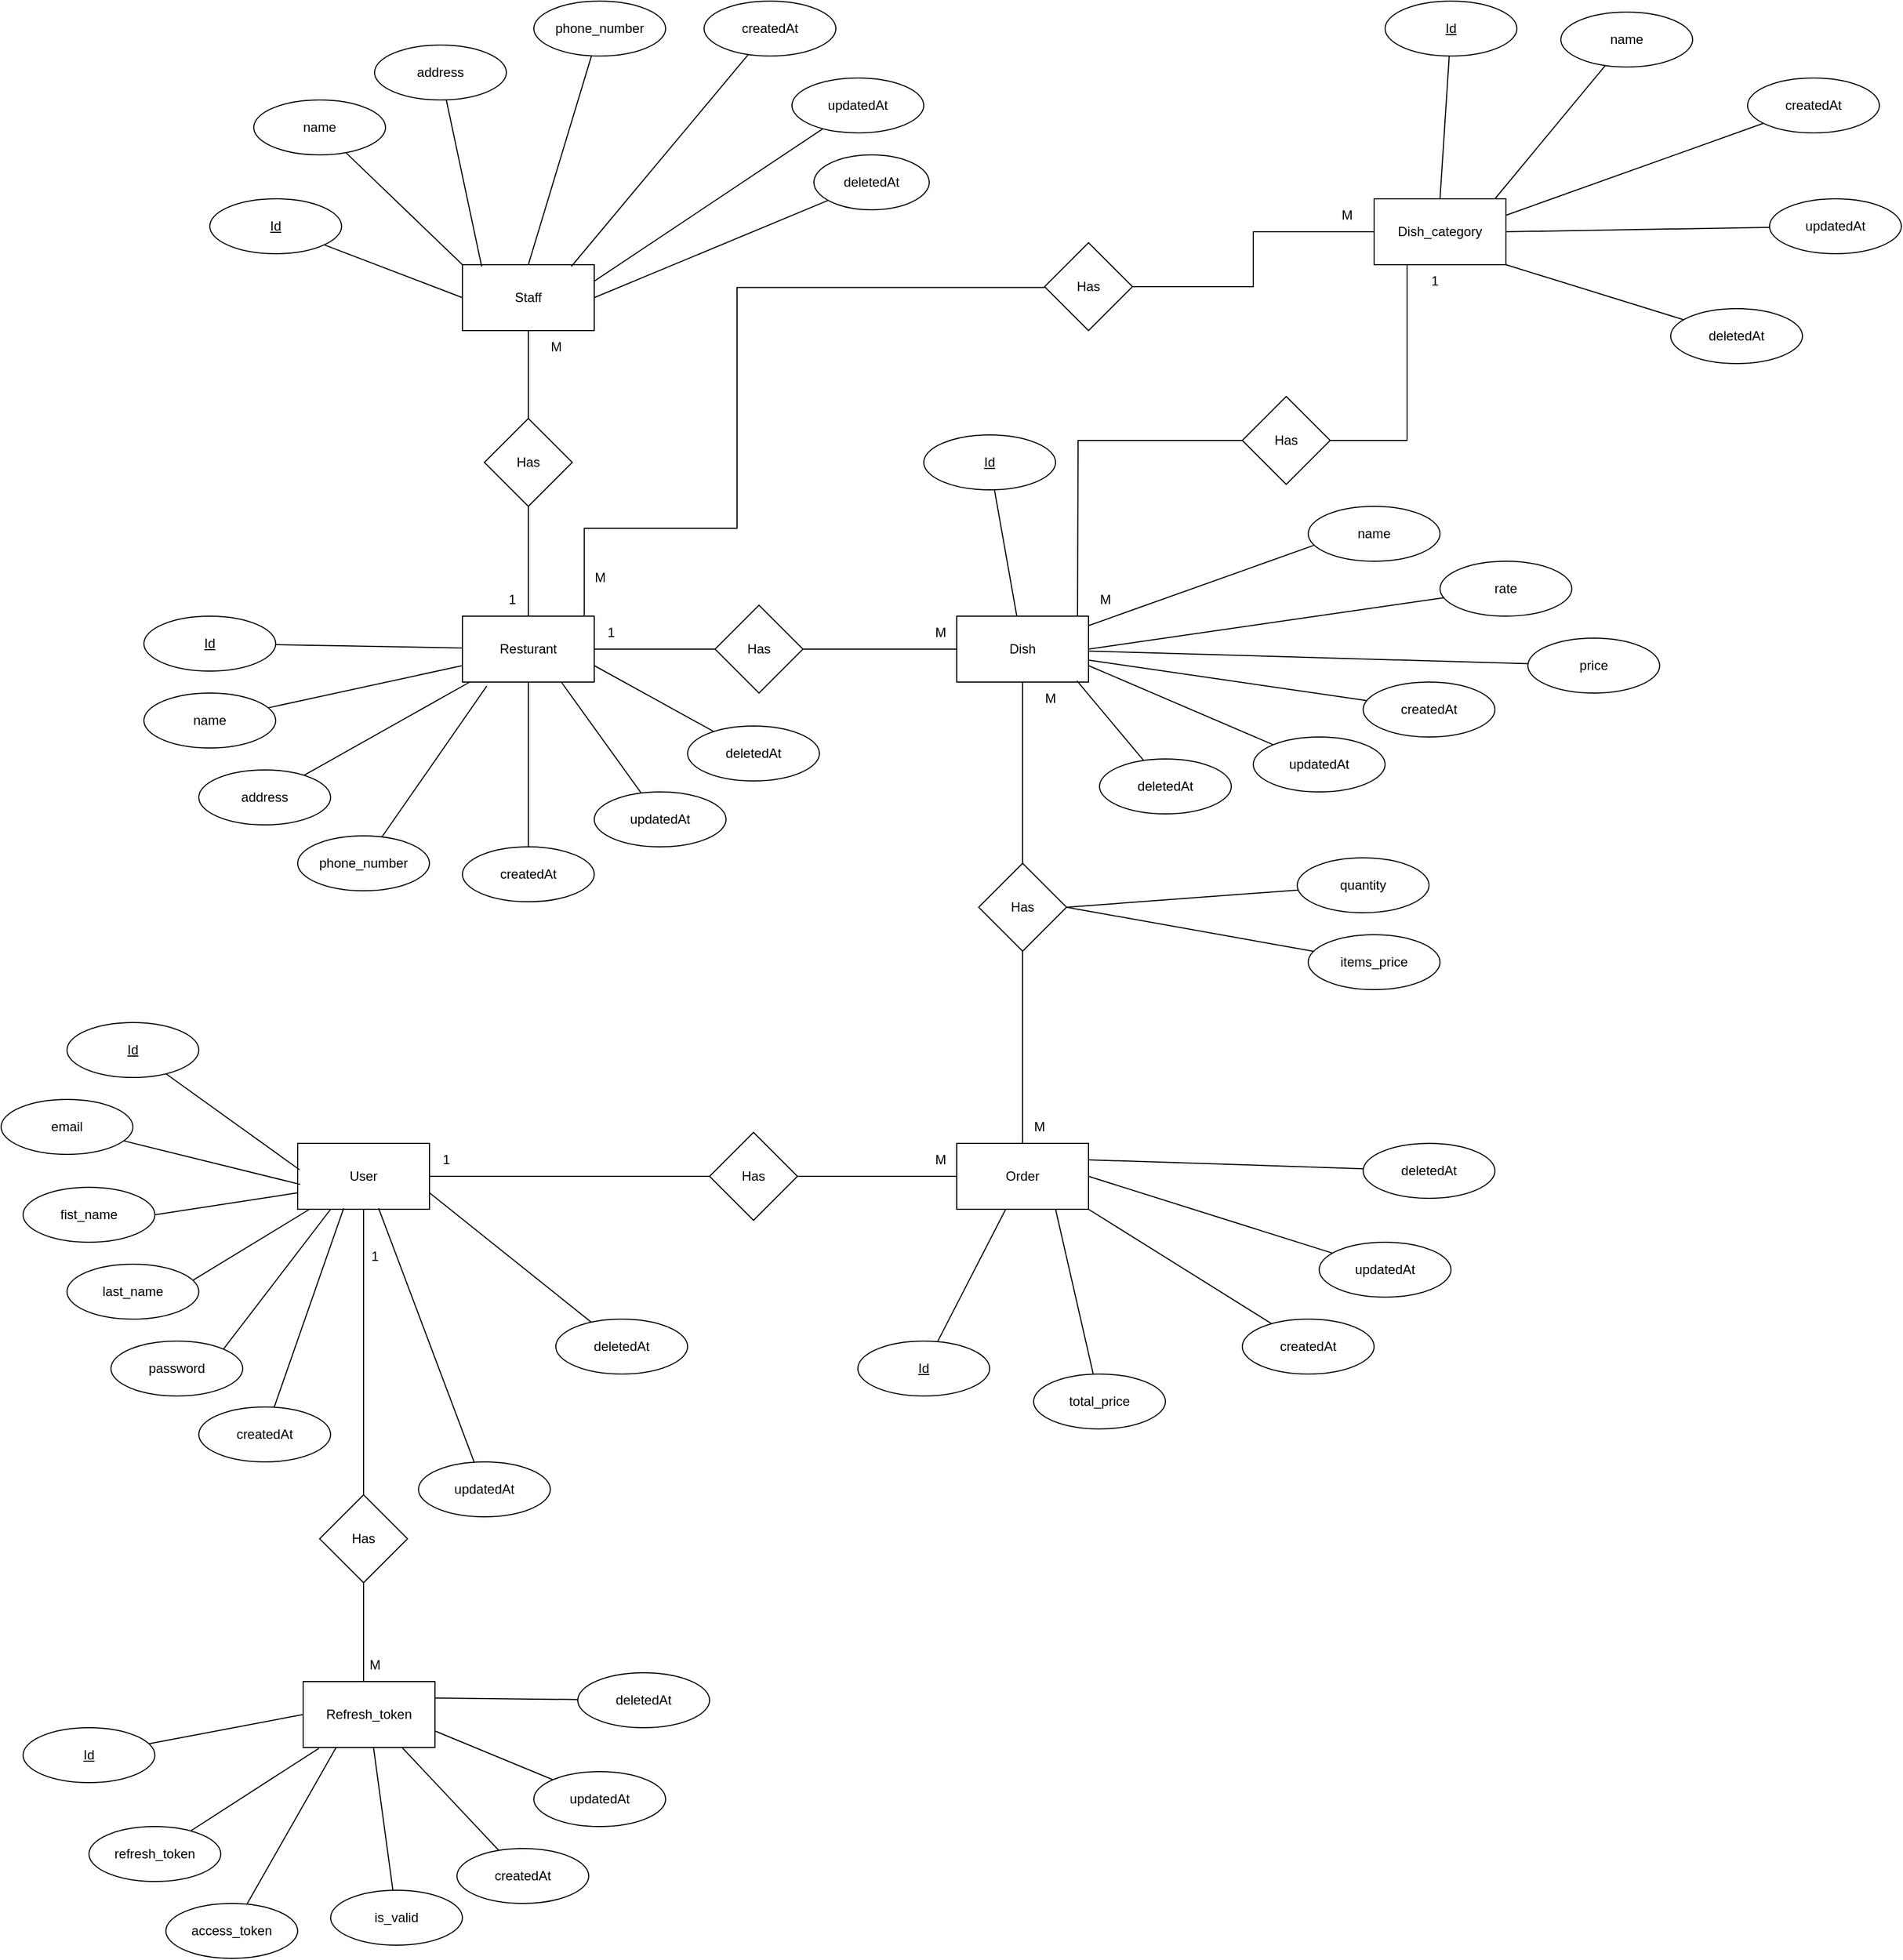 <mxfile version="21.6.8" type="device">
  <diagram name="Page-1" id="Ez8tw3xn4K3hDOWGEaLP">
    <mxGraphModel dx="3070" dy="2596" grid="1" gridSize="10" guides="1" tooltips="1" connect="1" arrows="1" fold="1" page="1" pageScale="1" pageWidth="850" pageHeight="1100" math="0" shadow="0">
      <root>
        <mxCell id="0" />
        <mxCell id="1" parent="0" />
        <mxCell id="Iy1zn6QLPP3a1kZJsnSa-1" value="User" style="rounded=0;whiteSpace=wrap;html=1;" parent="1" vertex="1">
          <mxGeometry x="50" y="690" width="120" height="60" as="geometry" />
        </mxCell>
        <mxCell id="RkIBm2eehtI_gE-gvqEq-1" value="Resturant" style="rounded=0;whiteSpace=wrap;html=1;" parent="1" vertex="1">
          <mxGeometry x="200" y="210" width="120" height="60" as="geometry" />
        </mxCell>
        <mxCell id="lx_x5NE-ki8BI1AyEDL2-90" style="rounded=0;orthogonalLoop=1;jettySize=auto;html=1;entryX=0.056;entryY=0.699;entryDx=0;entryDy=0;entryPerimeter=0;endArrow=none;endFill=0;" parent="1" source="lx_x5NE-ki8BI1AyEDL2-1" target="lx_x5NE-ki8BI1AyEDL2-88" edge="1">
          <mxGeometry relative="1" as="geometry" />
        </mxCell>
        <mxCell id="lx_x5NE-ki8BI1AyEDL2-1" value="Dish" style="whiteSpace=wrap;html=1;" parent="1" vertex="1">
          <mxGeometry x="650" y="210" width="120" height="60" as="geometry" />
        </mxCell>
        <mxCell id="lx_x5NE-ki8BI1AyEDL2-3" style="edgeStyle=orthogonalEdgeStyle;rounded=0;orthogonalLoop=1;jettySize=auto;html=1;entryX=0;entryY=0.5;entryDx=0;entryDy=0;endArrow=none;endFill=0;" parent="1" source="lx_x5NE-ki8BI1AyEDL2-2" target="lx_x5NE-ki8BI1AyEDL2-1" edge="1">
          <mxGeometry relative="1" as="geometry" />
        </mxCell>
        <mxCell id="lx_x5NE-ki8BI1AyEDL2-4" style="edgeStyle=orthogonalEdgeStyle;rounded=0;orthogonalLoop=1;jettySize=auto;html=1;endArrow=none;endFill=0;" parent="1" source="lx_x5NE-ki8BI1AyEDL2-2" target="RkIBm2eehtI_gE-gvqEq-1" edge="1">
          <mxGeometry relative="1" as="geometry" />
        </mxCell>
        <mxCell id="lx_x5NE-ki8BI1AyEDL2-2" value="Has" style="rhombus;whiteSpace=wrap;html=1;" parent="1" vertex="1">
          <mxGeometry x="430" y="200" width="80" height="80" as="geometry" />
        </mxCell>
        <mxCell id="lx_x5NE-ki8BI1AyEDL2-5" value="1" style="text;html=1;align=center;verticalAlign=middle;resizable=0;points=[];autosize=1;strokeColor=none;fillColor=none;" parent="1" vertex="1">
          <mxGeometry x="320" y="210" width="30" height="30" as="geometry" />
        </mxCell>
        <mxCell id="lx_x5NE-ki8BI1AyEDL2-8" value="M" style="text;html=1;align=center;verticalAlign=middle;resizable=0;points=[];autosize=1;strokeColor=none;fillColor=none;" parent="1" vertex="1">
          <mxGeometry x="620" y="210" width="30" height="30" as="geometry" />
        </mxCell>
        <mxCell id="lx_x5NE-ki8BI1AyEDL2-9" value="Order" style="whiteSpace=wrap;html=1;" parent="1" vertex="1">
          <mxGeometry x="650" y="690" width="120" height="60" as="geometry" />
        </mxCell>
        <mxCell id="lx_x5NE-ki8BI1AyEDL2-11" style="edgeStyle=orthogonalEdgeStyle;rounded=0;orthogonalLoop=1;jettySize=auto;html=1;endArrow=none;endFill=0;" parent="1" source="lx_x5NE-ki8BI1AyEDL2-10" target="lx_x5NE-ki8BI1AyEDL2-9" edge="1">
          <mxGeometry relative="1" as="geometry" />
        </mxCell>
        <mxCell id="lx_x5NE-ki8BI1AyEDL2-12" style="edgeStyle=orthogonalEdgeStyle;rounded=0;orthogonalLoop=1;jettySize=auto;html=1;entryX=0.5;entryY=1;entryDx=0;entryDy=0;endArrow=none;endFill=0;" parent="1" source="lx_x5NE-ki8BI1AyEDL2-10" target="lx_x5NE-ki8BI1AyEDL2-1" edge="1">
          <mxGeometry relative="1" as="geometry" />
        </mxCell>
        <mxCell id="lx_x5NE-ki8BI1AyEDL2-10" value="Has" style="rhombus;whiteSpace=wrap;html=1;" parent="1" vertex="1">
          <mxGeometry x="670" y="435" width="80" height="80" as="geometry" />
        </mxCell>
        <mxCell id="lx_x5NE-ki8BI1AyEDL2-13" value="M" style="text;html=1;align=center;verticalAlign=middle;resizable=0;points=[];autosize=1;strokeColor=none;fillColor=none;" parent="1" vertex="1">
          <mxGeometry x="710" y="660" width="30" height="30" as="geometry" />
        </mxCell>
        <mxCell id="lx_x5NE-ki8BI1AyEDL2-14" value="M" style="text;html=1;align=center;verticalAlign=middle;resizable=0;points=[];autosize=1;strokeColor=none;fillColor=none;" parent="1" vertex="1">
          <mxGeometry x="720" y="270" width="30" height="30" as="geometry" />
        </mxCell>
        <mxCell id="lx_x5NE-ki8BI1AyEDL2-16" style="edgeStyle=orthogonalEdgeStyle;rounded=0;orthogonalLoop=1;jettySize=auto;html=1;endArrow=none;endFill=0;" parent="1" source="lx_x5NE-ki8BI1AyEDL2-15" target="lx_x5NE-ki8BI1AyEDL2-9" edge="1">
          <mxGeometry relative="1" as="geometry" />
        </mxCell>
        <mxCell id="lx_x5NE-ki8BI1AyEDL2-17" style="rounded=0;orthogonalLoop=1;jettySize=auto;html=1;endArrow=none;endFill=0;exitX=0;exitY=0.5;exitDx=0;exitDy=0;entryX=1;entryY=0.5;entryDx=0;entryDy=0;" parent="1" source="lx_x5NE-ki8BI1AyEDL2-15" target="Iy1zn6QLPP3a1kZJsnSa-1" edge="1">
          <mxGeometry relative="1" as="geometry">
            <mxPoint x="115" y="730" as="sourcePoint" />
          </mxGeometry>
        </mxCell>
        <mxCell id="lx_x5NE-ki8BI1AyEDL2-15" value="Has" style="rhombus;whiteSpace=wrap;html=1;" parent="1" vertex="1">
          <mxGeometry x="425" y="680" width="80" height="80" as="geometry" />
        </mxCell>
        <mxCell id="lx_x5NE-ki8BI1AyEDL2-18" value="M" style="text;html=1;align=center;verticalAlign=middle;resizable=0;points=[];autosize=1;strokeColor=none;fillColor=none;" parent="1" vertex="1">
          <mxGeometry x="620" y="690" width="30" height="30" as="geometry" />
        </mxCell>
        <mxCell id="lx_x5NE-ki8BI1AyEDL2-19" value="1" style="text;html=1;align=center;verticalAlign=middle;resizable=0;points=[];autosize=1;strokeColor=none;fillColor=none;" parent="1" vertex="1">
          <mxGeometry x="170" y="690" width="30" height="30" as="geometry" />
        </mxCell>
        <mxCell id="lx_x5NE-ki8BI1AyEDL2-20" value="Staff" style="whiteSpace=wrap;html=1;" parent="1" vertex="1">
          <mxGeometry x="200" y="-110" width="120" height="60" as="geometry" />
        </mxCell>
        <mxCell id="lx_x5NE-ki8BI1AyEDL2-22" style="edgeStyle=orthogonalEdgeStyle;rounded=0;orthogonalLoop=1;jettySize=auto;html=1;entryX=0.5;entryY=0;entryDx=0;entryDy=0;endArrow=none;endFill=0;" parent="1" source="lx_x5NE-ki8BI1AyEDL2-21" target="RkIBm2eehtI_gE-gvqEq-1" edge="1">
          <mxGeometry relative="1" as="geometry" />
        </mxCell>
        <mxCell id="lx_x5NE-ki8BI1AyEDL2-23" style="edgeStyle=orthogonalEdgeStyle;rounded=0;orthogonalLoop=1;jettySize=auto;html=1;endArrow=none;endFill=0;" parent="1" source="lx_x5NE-ki8BI1AyEDL2-21" target="lx_x5NE-ki8BI1AyEDL2-20" edge="1">
          <mxGeometry relative="1" as="geometry" />
        </mxCell>
        <mxCell id="lx_x5NE-ki8BI1AyEDL2-21" value="Has" style="rhombus;whiteSpace=wrap;html=1;" parent="1" vertex="1">
          <mxGeometry x="220" y="30" width="80" height="80" as="geometry" />
        </mxCell>
        <mxCell id="lx_x5NE-ki8BI1AyEDL2-29" style="rounded=0;orthogonalLoop=1;jettySize=auto;html=1;entryX=0.014;entryY=0.4;entryDx=0;entryDy=0;entryPerimeter=0;endArrow=none;endFill=0;" parent="1" source="lx_x5NE-ki8BI1AyEDL2-24" target="Iy1zn6QLPP3a1kZJsnSa-1" edge="1">
          <mxGeometry relative="1" as="geometry" />
        </mxCell>
        <mxCell id="lx_x5NE-ki8BI1AyEDL2-24" value="&lt;u&gt;Id&lt;/u&gt;" style="ellipse;whiteSpace=wrap;html=1;" parent="1" vertex="1">
          <mxGeometry x="-160" y="580" width="120" height="50" as="geometry" />
        </mxCell>
        <mxCell id="lx_x5NE-ki8BI1AyEDL2-31" style="rounded=0;orthogonalLoop=1;jettySize=auto;html=1;endArrow=none;endFill=0;" parent="1" source="lx_x5NE-ki8BI1AyEDL2-25" target="RkIBm2eehtI_gE-gvqEq-1" edge="1">
          <mxGeometry relative="1" as="geometry" />
        </mxCell>
        <mxCell id="lx_x5NE-ki8BI1AyEDL2-25" value="&lt;u&gt;Id&lt;/u&gt;" style="ellipse;whiteSpace=wrap;html=1;" parent="1" vertex="1">
          <mxGeometry x="-90" y="210" width="120" height="50" as="geometry" />
        </mxCell>
        <mxCell id="lx_x5NE-ki8BI1AyEDL2-30" style="rounded=0;orthogonalLoop=1;jettySize=auto;html=1;endArrow=none;endFill=0;" parent="1" source="lx_x5NE-ki8BI1AyEDL2-26" target="lx_x5NE-ki8BI1AyEDL2-9" edge="1">
          <mxGeometry relative="1" as="geometry" />
        </mxCell>
        <mxCell id="lx_x5NE-ki8BI1AyEDL2-26" value="&lt;u&gt;Id&lt;/u&gt;" style="ellipse;whiteSpace=wrap;html=1;" parent="1" vertex="1">
          <mxGeometry x="560" y="870" width="120" height="50" as="geometry" />
        </mxCell>
        <mxCell id="lx_x5NE-ki8BI1AyEDL2-32" style="rounded=0;orthogonalLoop=1;jettySize=auto;html=1;endArrow=none;endFill=0;" parent="1" source="lx_x5NE-ki8BI1AyEDL2-27" target="lx_x5NE-ki8BI1AyEDL2-1" edge="1">
          <mxGeometry relative="1" as="geometry" />
        </mxCell>
        <mxCell id="lx_x5NE-ki8BI1AyEDL2-27" value="&lt;u&gt;Id&lt;/u&gt;" style="ellipse;whiteSpace=wrap;html=1;" parent="1" vertex="1">
          <mxGeometry x="620" y="45" width="120" height="50" as="geometry" />
        </mxCell>
        <mxCell id="lx_x5NE-ki8BI1AyEDL2-33" style="rounded=0;orthogonalLoop=1;jettySize=auto;html=1;entryX=0;entryY=0.5;entryDx=0;entryDy=0;endArrow=none;endFill=0;" parent="1" source="lx_x5NE-ki8BI1AyEDL2-28" target="lx_x5NE-ki8BI1AyEDL2-20" edge="1">
          <mxGeometry relative="1" as="geometry" />
        </mxCell>
        <mxCell id="lx_x5NE-ki8BI1AyEDL2-28" value="&lt;u&gt;Id&lt;/u&gt;" style="ellipse;whiteSpace=wrap;html=1;" parent="1" vertex="1">
          <mxGeometry x="-30" y="-170" width="120" height="50" as="geometry" />
        </mxCell>
        <mxCell id="lx_x5NE-ki8BI1AyEDL2-35" value="fist_name" style="ellipse;whiteSpace=wrap;html=1;" parent="1" vertex="1">
          <mxGeometry x="-200" y="730" width="120" height="50" as="geometry" />
        </mxCell>
        <mxCell id="lx_x5NE-ki8BI1AyEDL2-36" value="last_name" style="ellipse;whiteSpace=wrap;html=1;" parent="1" vertex="1">
          <mxGeometry x="-160" y="800" width="120" height="50" as="geometry" />
        </mxCell>
        <mxCell id="lx_x5NE-ki8BI1AyEDL2-55" style="rounded=0;orthogonalLoop=1;jettySize=auto;html=1;entryX=0.019;entryY=0.622;entryDx=0;entryDy=0;entryPerimeter=0;endArrow=none;endFill=0;" parent="1" source="lx_x5NE-ki8BI1AyEDL2-38" target="Iy1zn6QLPP3a1kZJsnSa-1" edge="1">
          <mxGeometry relative="1" as="geometry" />
        </mxCell>
        <mxCell id="lx_x5NE-ki8BI1AyEDL2-38" value="email" style="ellipse;whiteSpace=wrap;html=1;" parent="1" vertex="1">
          <mxGeometry x="-220" y="650" width="120" height="50" as="geometry" />
        </mxCell>
        <mxCell id="lx_x5NE-ki8BI1AyEDL2-39" value="password" style="ellipse;whiteSpace=wrap;html=1;" parent="1" vertex="1">
          <mxGeometry x="-120" y="870" width="120" height="50" as="geometry" />
        </mxCell>
        <mxCell id="lx_x5NE-ki8BI1AyEDL2-59" style="rounded=0;orthogonalLoop=1;jettySize=auto;html=1;entryX=0.349;entryY=0.984;entryDx=0;entryDy=0;entryPerimeter=0;endArrow=none;endFill=0;" parent="1" source="lx_x5NE-ki8BI1AyEDL2-40" target="Iy1zn6QLPP3a1kZJsnSa-1" edge="1">
          <mxGeometry relative="1" as="geometry" />
        </mxCell>
        <mxCell id="lx_x5NE-ki8BI1AyEDL2-40" value="createdAt" style="ellipse;whiteSpace=wrap;html=1;" parent="1" vertex="1">
          <mxGeometry x="-40" y="930" width="120" height="50" as="geometry" />
        </mxCell>
        <mxCell id="lx_x5NE-ki8BI1AyEDL2-60" style="rounded=0;orthogonalLoop=1;jettySize=auto;html=1;entryX=0.614;entryY=0.984;entryDx=0;entryDy=0;entryPerimeter=0;endArrow=none;endFill=0;" parent="1" source="lx_x5NE-ki8BI1AyEDL2-41" target="Iy1zn6QLPP3a1kZJsnSa-1" edge="1">
          <mxGeometry relative="1" as="geometry" />
        </mxCell>
        <mxCell id="lx_x5NE-ki8BI1AyEDL2-41" value="updatedAt" style="ellipse;whiteSpace=wrap;html=1;" parent="1" vertex="1">
          <mxGeometry x="160" y="980" width="120" height="50" as="geometry" />
        </mxCell>
        <mxCell id="lx_x5NE-ki8BI1AyEDL2-61" style="rounded=0;orthogonalLoop=1;jettySize=auto;html=1;entryX=1;entryY=0.75;entryDx=0;entryDy=0;endArrow=none;endFill=0;" parent="1" source="lx_x5NE-ki8BI1AyEDL2-42" target="Iy1zn6QLPP3a1kZJsnSa-1" edge="1">
          <mxGeometry relative="1" as="geometry" />
        </mxCell>
        <mxCell id="lx_x5NE-ki8BI1AyEDL2-42" value="deletedAt" style="ellipse;whiteSpace=wrap;html=1;" parent="1" vertex="1">
          <mxGeometry x="285" y="850" width="120" height="50" as="geometry" />
        </mxCell>
        <mxCell id="lx_x5NE-ki8BI1AyEDL2-102" style="rounded=0;orthogonalLoop=1;jettySize=auto;html=1;entryX=1;entryY=1;entryDx=0;entryDy=0;endArrow=none;endFill=0;" parent="1" source="lx_x5NE-ki8BI1AyEDL2-43" target="lx_x5NE-ki8BI1AyEDL2-9" edge="1">
          <mxGeometry relative="1" as="geometry" />
        </mxCell>
        <mxCell id="lx_x5NE-ki8BI1AyEDL2-43" value="createdAt" style="ellipse;whiteSpace=wrap;html=1;" parent="1" vertex="1">
          <mxGeometry x="910" y="850" width="120" height="50" as="geometry" />
        </mxCell>
        <mxCell id="lx_x5NE-ki8BI1AyEDL2-103" style="rounded=0;orthogonalLoop=1;jettySize=auto;html=1;entryX=1;entryY=0.5;entryDx=0;entryDy=0;endArrow=none;endFill=0;" parent="1" source="lx_x5NE-ki8BI1AyEDL2-44" target="lx_x5NE-ki8BI1AyEDL2-9" edge="1">
          <mxGeometry relative="1" as="geometry" />
        </mxCell>
        <mxCell id="lx_x5NE-ki8BI1AyEDL2-44" value="updatedAt" style="ellipse;whiteSpace=wrap;html=1;" parent="1" vertex="1">
          <mxGeometry x="980" y="780" width="120" height="50" as="geometry" />
        </mxCell>
        <mxCell id="lx_x5NE-ki8BI1AyEDL2-104" style="rounded=0;orthogonalLoop=1;jettySize=auto;html=1;entryX=1;entryY=0.25;entryDx=0;entryDy=0;endArrow=none;endFill=0;" parent="1" source="lx_x5NE-ki8BI1AyEDL2-45" target="lx_x5NE-ki8BI1AyEDL2-9" edge="1">
          <mxGeometry relative="1" as="geometry" />
        </mxCell>
        <mxCell id="lx_x5NE-ki8BI1AyEDL2-45" value="deletedAt" style="ellipse;whiteSpace=wrap;html=1;" parent="1" vertex="1">
          <mxGeometry x="1020" y="690" width="120" height="50" as="geometry" />
        </mxCell>
        <mxCell id="lx_x5NE-ki8BI1AyEDL2-92" style="rounded=0;orthogonalLoop=1;jettySize=auto;html=1;endArrow=none;endFill=0;entryX=1;entryY=0.667;entryDx=0;entryDy=0;entryPerimeter=0;" parent="1" source="lx_x5NE-ki8BI1AyEDL2-46" target="lx_x5NE-ki8BI1AyEDL2-1" edge="1">
          <mxGeometry relative="1" as="geometry" />
        </mxCell>
        <mxCell id="lx_x5NE-ki8BI1AyEDL2-46" value="createdAt" style="ellipse;whiteSpace=wrap;html=1;" parent="1" vertex="1">
          <mxGeometry x="1020" y="270" width="120" height="50" as="geometry" />
        </mxCell>
        <mxCell id="lx_x5NE-ki8BI1AyEDL2-93" style="rounded=0;orthogonalLoop=1;jettySize=auto;html=1;entryX=1;entryY=0.75;entryDx=0;entryDy=0;endArrow=none;endFill=0;" parent="1" source="lx_x5NE-ki8BI1AyEDL2-47" target="lx_x5NE-ki8BI1AyEDL2-1" edge="1">
          <mxGeometry relative="1" as="geometry" />
        </mxCell>
        <mxCell id="lx_x5NE-ki8BI1AyEDL2-47" value="updatedAt" style="ellipse;whiteSpace=wrap;html=1;" parent="1" vertex="1">
          <mxGeometry x="920" y="320" width="120" height="50" as="geometry" />
        </mxCell>
        <mxCell id="lx_x5NE-ki8BI1AyEDL2-94" style="rounded=0;orthogonalLoop=1;jettySize=auto;html=1;entryX=0.912;entryY=0.981;entryDx=0;entryDy=0;entryPerimeter=0;endArrow=none;endFill=0;" parent="1" source="lx_x5NE-ki8BI1AyEDL2-48" target="lx_x5NE-ki8BI1AyEDL2-1" edge="1">
          <mxGeometry relative="1" as="geometry" />
        </mxCell>
        <mxCell id="lx_x5NE-ki8BI1AyEDL2-48" value="deletedAt" style="ellipse;whiteSpace=wrap;html=1;" parent="1" vertex="1">
          <mxGeometry x="780" y="340" width="120" height="50" as="geometry" />
        </mxCell>
        <mxCell id="lx_x5NE-ki8BI1AyEDL2-69" style="rounded=0;orthogonalLoop=1;jettySize=auto;html=1;endArrow=none;endFill=0;" parent="1" source="lx_x5NE-ki8BI1AyEDL2-49" target="RkIBm2eehtI_gE-gvqEq-1" edge="1">
          <mxGeometry relative="1" as="geometry" />
        </mxCell>
        <mxCell id="lx_x5NE-ki8BI1AyEDL2-49" value="createdAt" style="ellipse;whiteSpace=wrap;html=1;" parent="1" vertex="1">
          <mxGeometry x="200" y="420" width="120" height="50" as="geometry" />
        </mxCell>
        <mxCell id="lx_x5NE-ki8BI1AyEDL2-70" style="rounded=0;orthogonalLoop=1;jettySize=auto;html=1;entryX=0.75;entryY=1;entryDx=0;entryDy=0;endArrow=none;endFill=0;" parent="1" source="lx_x5NE-ki8BI1AyEDL2-50" target="RkIBm2eehtI_gE-gvqEq-1" edge="1">
          <mxGeometry relative="1" as="geometry" />
        </mxCell>
        <mxCell id="lx_x5NE-ki8BI1AyEDL2-50" value="updatedAt" style="ellipse;whiteSpace=wrap;html=1;" parent="1" vertex="1">
          <mxGeometry x="320" y="370" width="120" height="50" as="geometry" />
        </mxCell>
        <mxCell id="lx_x5NE-ki8BI1AyEDL2-71" style="rounded=0;orthogonalLoop=1;jettySize=auto;html=1;entryX=1;entryY=0.75;entryDx=0;entryDy=0;endArrow=none;endFill=0;" parent="1" source="lx_x5NE-ki8BI1AyEDL2-51" target="RkIBm2eehtI_gE-gvqEq-1" edge="1">
          <mxGeometry relative="1" as="geometry" />
        </mxCell>
        <mxCell id="lx_x5NE-ki8BI1AyEDL2-51" value="deletedAt" style="ellipse;whiteSpace=wrap;html=1;" parent="1" vertex="1">
          <mxGeometry x="405" y="310" width="120" height="50" as="geometry" />
        </mxCell>
        <mxCell id="lx_x5NE-ki8BI1AyEDL2-122" style="rounded=0;orthogonalLoop=1;jettySize=auto;html=1;entryX=0.826;entryY=0.027;entryDx=0;entryDy=0;entryPerimeter=0;endArrow=none;endFill=0;" parent="1" source="lx_x5NE-ki8BI1AyEDL2-52" target="lx_x5NE-ki8BI1AyEDL2-20" edge="1">
          <mxGeometry relative="1" as="geometry" />
        </mxCell>
        <mxCell id="lx_x5NE-ki8BI1AyEDL2-52" value="createdAt" style="ellipse;whiteSpace=wrap;html=1;" parent="1" vertex="1">
          <mxGeometry x="420" y="-350" width="120" height="50" as="geometry" />
        </mxCell>
        <mxCell id="lx_x5NE-ki8BI1AyEDL2-123" style="rounded=0;orthogonalLoop=1;jettySize=auto;html=1;entryX=1;entryY=0.25;entryDx=0;entryDy=0;endArrow=none;endFill=0;" parent="1" source="lx_x5NE-ki8BI1AyEDL2-53" target="lx_x5NE-ki8BI1AyEDL2-20" edge="1">
          <mxGeometry relative="1" as="geometry" />
        </mxCell>
        <mxCell id="lx_x5NE-ki8BI1AyEDL2-53" value="updatedAt" style="ellipse;whiteSpace=wrap;html=1;" parent="1" vertex="1">
          <mxGeometry x="500" y="-280" width="120" height="50" as="geometry" />
        </mxCell>
        <mxCell id="lx_x5NE-ki8BI1AyEDL2-124" style="rounded=0;orthogonalLoop=1;jettySize=auto;html=1;entryX=1;entryY=0.5;entryDx=0;entryDy=0;endArrow=none;endFill=0;" parent="1" source="lx_x5NE-ki8BI1AyEDL2-54" target="lx_x5NE-ki8BI1AyEDL2-20" edge="1">
          <mxGeometry relative="1" as="geometry" />
        </mxCell>
        <mxCell id="lx_x5NE-ki8BI1AyEDL2-54" value="deletedAt" style="ellipse;whiteSpace=wrap;html=1;" parent="1" vertex="1">
          <mxGeometry x="520" y="-210" width="105" height="50" as="geometry" />
        </mxCell>
        <mxCell id="lx_x5NE-ki8BI1AyEDL2-56" style="rounded=0;orthogonalLoop=1;jettySize=auto;html=1;entryX=0;entryY=0.75;entryDx=0;entryDy=0;endArrow=none;endFill=0;exitX=1;exitY=0.5;exitDx=0;exitDy=0;" parent="1" source="lx_x5NE-ki8BI1AyEDL2-35" target="Iy1zn6QLPP3a1kZJsnSa-1" edge="1">
          <mxGeometry relative="1" as="geometry">
            <mxPoint x="-98" y="698" as="sourcePoint" />
            <mxPoint x="62" y="737" as="targetPoint" />
          </mxGeometry>
        </mxCell>
        <mxCell id="lx_x5NE-ki8BI1AyEDL2-57" style="rounded=0;orthogonalLoop=1;jettySize=auto;html=1;endArrow=none;endFill=0;exitX=0.953;exitY=0.296;exitDx=0;exitDy=0;exitPerimeter=0;" parent="1" source="lx_x5NE-ki8BI1AyEDL2-36" target="Iy1zn6QLPP3a1kZJsnSa-1" edge="1">
          <mxGeometry relative="1" as="geometry">
            <mxPoint x="-50" y="820" as="sourcePoint" />
            <mxPoint x="72" y="747" as="targetPoint" />
          </mxGeometry>
        </mxCell>
        <mxCell id="lx_x5NE-ki8BI1AyEDL2-58" style="rounded=0;orthogonalLoop=1;jettySize=auto;html=1;entryX=0.25;entryY=1;entryDx=0;entryDy=0;endArrow=none;endFill=0;exitX=1;exitY=0;exitDx=0;exitDy=0;" parent="1" source="lx_x5NE-ki8BI1AyEDL2-39" target="Iy1zn6QLPP3a1kZJsnSa-1" edge="1">
          <mxGeometry relative="1" as="geometry">
            <mxPoint x="-78" y="718" as="sourcePoint" />
            <mxPoint x="82" y="757" as="targetPoint" />
          </mxGeometry>
        </mxCell>
        <mxCell id="lx_x5NE-ki8BI1AyEDL2-66" style="rounded=0;orthogonalLoop=1;jettySize=auto;html=1;entryX=0;entryY=0.75;entryDx=0;entryDy=0;endArrow=none;endFill=0;" parent="1" source="lx_x5NE-ki8BI1AyEDL2-62" target="RkIBm2eehtI_gE-gvqEq-1" edge="1">
          <mxGeometry relative="1" as="geometry" />
        </mxCell>
        <mxCell id="lx_x5NE-ki8BI1AyEDL2-62" value="name" style="ellipse;whiteSpace=wrap;html=1;" parent="1" vertex="1">
          <mxGeometry x="-90" y="280" width="120" height="50" as="geometry" />
        </mxCell>
        <mxCell id="lx_x5NE-ki8BI1AyEDL2-67" style="rounded=0;orthogonalLoop=1;jettySize=auto;html=1;endArrow=none;endFill=0;" parent="1" source="lx_x5NE-ki8BI1AyEDL2-64" target="RkIBm2eehtI_gE-gvqEq-1" edge="1">
          <mxGeometry relative="1" as="geometry" />
        </mxCell>
        <mxCell id="lx_x5NE-ki8BI1AyEDL2-64" value="address" style="ellipse;whiteSpace=wrap;html=1;" parent="1" vertex="1">
          <mxGeometry x="-40" y="350" width="120" height="50" as="geometry" />
        </mxCell>
        <mxCell id="lx_x5NE-ki8BI1AyEDL2-68" style="rounded=0;orthogonalLoop=1;jettySize=auto;html=1;entryX=0.185;entryY=1.059;entryDx=0;entryDy=0;entryPerimeter=0;endArrow=none;endFill=0;" parent="1" source="lx_x5NE-ki8BI1AyEDL2-65" target="RkIBm2eehtI_gE-gvqEq-1" edge="1">
          <mxGeometry relative="1" as="geometry" />
        </mxCell>
        <mxCell id="lx_x5NE-ki8BI1AyEDL2-65" value="phone_number" style="ellipse;whiteSpace=wrap;html=1;" parent="1" vertex="1">
          <mxGeometry x="50" y="410" width="120" height="50" as="geometry" />
        </mxCell>
        <mxCell id="lx_x5NE-ki8BI1AyEDL2-72" value="Dish_category" style="whiteSpace=wrap;html=1;" parent="1" vertex="1">
          <mxGeometry x="1030" y="-170" width="120" height="60" as="geometry" />
        </mxCell>
        <mxCell id="lx_x5NE-ki8BI1AyEDL2-111" style="rounded=0;orthogonalLoop=1;jettySize=auto;html=1;entryX=0.5;entryY=0;entryDx=0;entryDy=0;endArrow=none;endFill=0;" parent="1" source="lx_x5NE-ki8BI1AyEDL2-73" target="lx_x5NE-ki8BI1AyEDL2-72" edge="1">
          <mxGeometry relative="1" as="geometry" />
        </mxCell>
        <mxCell id="lx_x5NE-ki8BI1AyEDL2-73" value="&lt;u&gt;Id&lt;/u&gt;" style="ellipse;whiteSpace=wrap;html=1;" parent="1" vertex="1">
          <mxGeometry x="1040" y="-350" width="120" height="50" as="geometry" />
        </mxCell>
        <mxCell id="lx_x5NE-ki8BI1AyEDL2-75" style="edgeStyle=orthogonalEdgeStyle;rounded=0;orthogonalLoop=1;jettySize=auto;html=1;entryX=0.25;entryY=1;entryDx=0;entryDy=0;endArrow=none;endFill=0;" parent="1" source="lx_x5NE-ki8BI1AyEDL2-74" target="lx_x5NE-ki8BI1AyEDL2-72" edge="1">
          <mxGeometry relative="1" as="geometry" />
        </mxCell>
        <mxCell id="lx_x5NE-ki8BI1AyEDL2-76" style="edgeStyle=orthogonalEdgeStyle;rounded=0;orthogonalLoop=1;jettySize=auto;html=1;entryX=1;entryY=0;entryDx=0;entryDy=0;endArrow=none;endFill=0;" parent="1" source="lx_x5NE-ki8BI1AyEDL2-74" edge="1">
          <mxGeometry relative="1" as="geometry">
            <mxPoint x="900" y="50" as="sourcePoint" />
            <mxPoint x="760" y="210" as="targetPoint" />
          </mxGeometry>
        </mxCell>
        <mxCell id="lx_x5NE-ki8BI1AyEDL2-74" value="Has" style="rhombus;whiteSpace=wrap;html=1;" parent="1" vertex="1">
          <mxGeometry x="910" y="10" width="80" height="80" as="geometry" />
        </mxCell>
        <mxCell id="lx_x5NE-ki8BI1AyEDL2-77" value="M" style="text;html=1;align=center;verticalAlign=middle;resizable=0;points=[];autosize=1;strokeColor=none;fillColor=none;" parent="1" vertex="1">
          <mxGeometry x="770" y="180" width="30" height="30" as="geometry" />
        </mxCell>
        <mxCell id="lx_x5NE-ki8BI1AyEDL2-78" value="1" style="text;html=1;align=center;verticalAlign=middle;resizable=0;points=[];autosize=1;strokeColor=none;fillColor=none;" parent="1" vertex="1">
          <mxGeometry x="1070" y="-110" width="30" height="30" as="geometry" />
        </mxCell>
        <mxCell id="lx_x5NE-ki8BI1AyEDL2-80" style="edgeStyle=orthogonalEdgeStyle;rounded=0;orthogonalLoop=1;jettySize=auto;html=1;entryX=0;entryY=0.5;entryDx=0;entryDy=0;endArrow=none;endFill=0;" parent="1" source="lx_x5NE-ki8BI1AyEDL2-79" target="lx_x5NE-ki8BI1AyEDL2-72" edge="1">
          <mxGeometry relative="1" as="geometry" />
        </mxCell>
        <mxCell id="lx_x5NE-ki8BI1AyEDL2-81" style="edgeStyle=orthogonalEdgeStyle;rounded=0;orthogonalLoop=1;jettySize=auto;html=1;entryX=0.924;entryY=-0.012;entryDx=0;entryDy=0;entryPerimeter=0;endArrow=none;endFill=0;" parent="1" edge="1">
          <mxGeometry relative="1" as="geometry">
            <mxPoint x="730" y="-89.28" as="sourcePoint" />
            <mxPoint x="310.88" y="210.0" as="targetPoint" />
            <Array as="points">
              <mxPoint x="450" y="-89" />
              <mxPoint x="450" y="130" />
              <mxPoint x="311" y="130" />
            </Array>
          </mxGeometry>
        </mxCell>
        <mxCell id="lx_x5NE-ki8BI1AyEDL2-79" value="Has" style="rhombus;whiteSpace=wrap;html=1;" parent="1" vertex="1">
          <mxGeometry x="730" y="-130" width="80" height="80" as="geometry" />
        </mxCell>
        <mxCell id="lx_x5NE-ki8BI1AyEDL2-82" value="M" style="text;html=1;align=center;verticalAlign=middle;resizable=0;points=[];autosize=1;strokeColor=none;fillColor=none;" parent="1" vertex="1">
          <mxGeometry x="310" y="160" width="30" height="30" as="geometry" />
        </mxCell>
        <mxCell id="lx_x5NE-ki8BI1AyEDL2-83" value="M" style="text;html=1;align=center;verticalAlign=middle;resizable=0;points=[];autosize=1;strokeColor=none;fillColor=none;" parent="1" vertex="1">
          <mxGeometry x="270" y="-50" width="30" height="30" as="geometry" />
        </mxCell>
        <mxCell id="lx_x5NE-ki8BI1AyEDL2-84" value="1" style="text;html=1;align=center;verticalAlign=middle;resizable=0;points=[];autosize=1;strokeColor=none;fillColor=none;" parent="1" vertex="1">
          <mxGeometry x="230" y="180" width="30" height="30" as="geometry" />
        </mxCell>
        <mxCell id="lx_x5NE-ki8BI1AyEDL2-113" style="rounded=0;orthogonalLoop=1;jettySize=auto;html=1;entryX=1;entryY=0.25;entryDx=0;entryDy=0;endArrow=none;endFill=0;" parent="1" source="lx_x5NE-ki8BI1AyEDL2-85" target="lx_x5NE-ki8BI1AyEDL2-72" edge="1">
          <mxGeometry relative="1" as="geometry" />
        </mxCell>
        <mxCell id="lx_x5NE-ki8BI1AyEDL2-85" value="createdAt" style="ellipse;whiteSpace=wrap;html=1;" parent="1" vertex="1">
          <mxGeometry x="1370" y="-280" width="120" height="50" as="geometry" />
        </mxCell>
        <mxCell id="lx_x5NE-ki8BI1AyEDL2-114" style="rounded=0;orthogonalLoop=1;jettySize=auto;html=1;entryX=1;entryY=0.5;entryDx=0;entryDy=0;endArrow=none;endFill=0;" parent="1" source="lx_x5NE-ki8BI1AyEDL2-86" target="lx_x5NE-ki8BI1AyEDL2-72" edge="1">
          <mxGeometry relative="1" as="geometry" />
        </mxCell>
        <mxCell id="lx_x5NE-ki8BI1AyEDL2-86" value="updatedAt" style="ellipse;whiteSpace=wrap;html=1;" parent="1" vertex="1">
          <mxGeometry x="1390" y="-170" width="120" height="50" as="geometry" />
        </mxCell>
        <mxCell id="lx_x5NE-ki8BI1AyEDL2-115" style="rounded=0;orthogonalLoop=1;jettySize=auto;html=1;entryX=1;entryY=1;entryDx=0;entryDy=0;endArrow=none;endFill=0;" parent="1" source="lx_x5NE-ki8BI1AyEDL2-87" target="lx_x5NE-ki8BI1AyEDL2-72" edge="1">
          <mxGeometry relative="1" as="geometry" />
        </mxCell>
        <mxCell id="lx_x5NE-ki8BI1AyEDL2-87" value="deletedAt" style="ellipse;whiteSpace=wrap;html=1;" parent="1" vertex="1">
          <mxGeometry x="1300" y="-70" width="120" height="50" as="geometry" />
        </mxCell>
        <mxCell id="lx_x5NE-ki8BI1AyEDL2-88" value="name" style="ellipse;whiteSpace=wrap;html=1;" parent="1" vertex="1">
          <mxGeometry x="970" y="110" width="120" height="50" as="geometry" />
        </mxCell>
        <mxCell id="lx_x5NE-ki8BI1AyEDL2-91" style="rounded=0;orthogonalLoop=1;jettySize=auto;html=1;entryX=1;entryY=0.5;entryDx=0;entryDy=0;endArrow=none;endFill=0;" parent="1" source="lx_x5NE-ki8BI1AyEDL2-89" target="lx_x5NE-ki8BI1AyEDL2-1" edge="1">
          <mxGeometry relative="1" as="geometry" />
        </mxCell>
        <mxCell id="lx_x5NE-ki8BI1AyEDL2-89" value="rate" style="ellipse;whiteSpace=wrap;html=1;" parent="1" vertex="1">
          <mxGeometry x="1090" y="160" width="120" height="50" as="geometry" />
        </mxCell>
        <mxCell id="lx_x5NE-ki8BI1AyEDL2-96" style="rounded=0;orthogonalLoop=1;jettySize=auto;html=1;endArrow=none;endFill=0;" parent="1" source="lx_x5NE-ki8BI1AyEDL2-95" target="lx_x5NE-ki8BI1AyEDL2-1" edge="1">
          <mxGeometry relative="1" as="geometry" />
        </mxCell>
        <mxCell id="lx_x5NE-ki8BI1AyEDL2-95" value="price" style="ellipse;whiteSpace=wrap;html=1;" parent="1" vertex="1">
          <mxGeometry x="1170" y="230" width="120" height="50" as="geometry" />
        </mxCell>
        <mxCell id="lx_x5NE-ki8BI1AyEDL2-97" value="M" style="text;html=1;align=center;verticalAlign=middle;resizable=0;points=[];autosize=1;strokeColor=none;fillColor=none;" parent="1" vertex="1">
          <mxGeometry x="990" y="-170" width="30" height="30" as="geometry" />
        </mxCell>
        <mxCell id="lx_x5NE-ki8BI1AyEDL2-101" style="rounded=0;orthogonalLoop=1;jettySize=auto;html=1;entryX=0.75;entryY=1;entryDx=0;entryDy=0;endArrow=none;endFill=0;" parent="1" source="lx_x5NE-ki8BI1AyEDL2-100" target="lx_x5NE-ki8BI1AyEDL2-9" edge="1">
          <mxGeometry relative="1" as="geometry" />
        </mxCell>
        <mxCell id="lx_x5NE-ki8BI1AyEDL2-100" value="total_price" style="ellipse;whiteSpace=wrap;html=1;" parent="1" vertex="1">
          <mxGeometry x="720" y="900" width="120" height="50" as="geometry" />
        </mxCell>
        <mxCell id="lx_x5NE-ki8BI1AyEDL2-106" style="rounded=0;orthogonalLoop=1;jettySize=auto;html=1;entryX=1;entryY=0.5;entryDx=0;entryDy=0;endArrow=none;endFill=0;" parent="1" source="lx_x5NE-ki8BI1AyEDL2-105" target="lx_x5NE-ki8BI1AyEDL2-10" edge="1">
          <mxGeometry relative="1" as="geometry">
            <mxPoint x="770" y="455.0" as="targetPoint" />
          </mxGeometry>
        </mxCell>
        <mxCell id="lx_x5NE-ki8BI1AyEDL2-105" value="quantity" style="ellipse;whiteSpace=wrap;html=1;" parent="1" vertex="1">
          <mxGeometry x="960" y="430" width="120" height="50" as="geometry" />
        </mxCell>
        <mxCell id="lx_x5NE-ki8BI1AyEDL2-108" style="rounded=0;orthogonalLoop=1;jettySize=auto;html=1;entryX=1;entryY=0.5;entryDx=0;entryDy=0;endArrow=none;endFill=0;" parent="1" source="lx_x5NE-ki8BI1AyEDL2-107" target="lx_x5NE-ki8BI1AyEDL2-10" edge="1">
          <mxGeometry relative="1" as="geometry" />
        </mxCell>
        <mxCell id="lx_x5NE-ki8BI1AyEDL2-107" value="items_price" style="ellipse;whiteSpace=wrap;html=1;" parent="1" vertex="1">
          <mxGeometry x="970" y="500" width="120" height="50" as="geometry" />
        </mxCell>
        <mxCell id="lx_x5NE-ki8BI1AyEDL2-112" style="rounded=0;orthogonalLoop=1;jettySize=auto;html=1;endArrow=none;endFill=0;" parent="1" source="lx_x5NE-ki8BI1AyEDL2-110" edge="1">
          <mxGeometry relative="1" as="geometry">
            <mxPoint x="1140" y="-170" as="targetPoint" />
          </mxGeometry>
        </mxCell>
        <mxCell id="lx_x5NE-ki8BI1AyEDL2-110" value="name" style="ellipse;whiteSpace=wrap;html=1;" parent="1" vertex="1">
          <mxGeometry x="1200" y="-340" width="120" height="50" as="geometry" />
        </mxCell>
        <mxCell id="lx_x5NE-ki8BI1AyEDL2-119" style="rounded=0;orthogonalLoop=1;jettySize=auto;html=1;entryX=0;entryY=0;entryDx=0;entryDy=0;endArrow=none;endFill=0;" parent="1" source="lx_x5NE-ki8BI1AyEDL2-116" target="lx_x5NE-ki8BI1AyEDL2-20" edge="1">
          <mxGeometry relative="1" as="geometry" />
        </mxCell>
        <mxCell id="lx_x5NE-ki8BI1AyEDL2-116" value="name" style="ellipse;whiteSpace=wrap;html=1;" parent="1" vertex="1">
          <mxGeometry x="10" y="-260" width="120" height="50" as="geometry" />
        </mxCell>
        <mxCell id="lx_x5NE-ki8BI1AyEDL2-120" style="rounded=0;orthogonalLoop=1;jettySize=auto;html=1;entryX=0.146;entryY=0.027;entryDx=0;entryDy=0;entryPerimeter=0;endArrow=none;endFill=0;" parent="1" source="lx_x5NE-ki8BI1AyEDL2-117" target="lx_x5NE-ki8BI1AyEDL2-20" edge="1">
          <mxGeometry relative="1" as="geometry" />
        </mxCell>
        <mxCell id="lx_x5NE-ki8BI1AyEDL2-117" value="address" style="ellipse;whiteSpace=wrap;html=1;" parent="1" vertex="1">
          <mxGeometry x="120" y="-310" width="120" height="50" as="geometry" />
        </mxCell>
        <mxCell id="lx_x5NE-ki8BI1AyEDL2-121" style="rounded=0;orthogonalLoop=1;jettySize=auto;html=1;entryX=0.5;entryY=0;entryDx=0;entryDy=0;endArrow=none;endFill=0;" parent="1" source="lx_x5NE-ki8BI1AyEDL2-118" target="lx_x5NE-ki8BI1AyEDL2-20" edge="1">
          <mxGeometry relative="1" as="geometry" />
        </mxCell>
        <mxCell id="lx_x5NE-ki8BI1AyEDL2-118" value="phone_number" style="ellipse;whiteSpace=wrap;html=1;" parent="1" vertex="1">
          <mxGeometry x="265" y="-350" width="120" height="50" as="geometry" />
        </mxCell>
        <mxCell id="-FUS8LdP2koBkXhnjLxN-1" value="Refresh_token" style="whiteSpace=wrap;html=1;" parent="1" vertex="1">
          <mxGeometry x="55" y="1180" width="120" height="60" as="geometry" />
        </mxCell>
        <mxCell id="-FUS8LdP2koBkXhnjLxN-3" style="edgeStyle=orthogonalEdgeStyle;rounded=0;orthogonalLoop=1;jettySize=auto;html=1;endArrow=none;endFill=0;" parent="1" source="-FUS8LdP2koBkXhnjLxN-2" target="Iy1zn6QLPP3a1kZJsnSa-1" edge="1">
          <mxGeometry relative="1" as="geometry" />
        </mxCell>
        <mxCell id="-FUS8LdP2koBkXhnjLxN-4" style="edgeStyle=orthogonalEdgeStyle;rounded=0;orthogonalLoop=1;jettySize=auto;html=1;endArrow=none;endFill=0;" parent="1" source="-FUS8LdP2koBkXhnjLxN-2" target="-FUS8LdP2koBkXhnjLxN-1" edge="1">
          <mxGeometry relative="1" as="geometry">
            <mxPoint x="-90" y="1210" as="targetPoint" />
            <Array as="points">
              <mxPoint x="110" y="1160" />
              <mxPoint x="110" y="1160" />
            </Array>
          </mxGeometry>
        </mxCell>
        <mxCell id="-FUS8LdP2koBkXhnjLxN-2" value="Has" style="rhombus;whiteSpace=wrap;html=1;" parent="1" vertex="1">
          <mxGeometry x="70" y="1010" width="80" height="80" as="geometry" />
        </mxCell>
        <mxCell id="-FUS8LdP2koBkXhnjLxN-11" style="rounded=0;orthogonalLoop=1;jettySize=auto;html=1;entryX=0;entryY=0.5;entryDx=0;entryDy=0;endArrow=none;endFill=0;" parent="1" source="-FUS8LdP2koBkXhnjLxN-5" target="-FUS8LdP2koBkXhnjLxN-1" edge="1">
          <mxGeometry relative="1" as="geometry" />
        </mxCell>
        <mxCell id="-FUS8LdP2koBkXhnjLxN-5" value="&lt;u&gt;Id&lt;/u&gt;" style="ellipse;whiteSpace=wrap;html=1;" parent="1" vertex="1">
          <mxGeometry x="-200" y="1222" width="120" height="50" as="geometry" />
        </mxCell>
        <mxCell id="-FUS8LdP2koBkXhnjLxN-12" style="rounded=0;orthogonalLoop=1;jettySize=auto;html=1;entryX=0.119;entryY=1.013;entryDx=0;entryDy=0;entryPerimeter=0;endArrow=none;endFill=0;" parent="1" source="-FUS8LdP2koBkXhnjLxN-6" target="-FUS8LdP2koBkXhnjLxN-1" edge="1">
          <mxGeometry relative="1" as="geometry" />
        </mxCell>
        <mxCell id="-FUS8LdP2koBkXhnjLxN-6" value="refresh_token" style="ellipse;whiteSpace=wrap;html=1;" parent="1" vertex="1">
          <mxGeometry x="-140" y="1312" width="120" height="50" as="geometry" />
        </mxCell>
        <mxCell id="-FUS8LdP2koBkXhnjLxN-13" style="rounded=0;orthogonalLoop=1;jettySize=auto;html=1;endArrow=none;endFill=0;" parent="1" source="-FUS8LdP2koBkXhnjLxN-7" target="-FUS8LdP2koBkXhnjLxN-1" edge="1">
          <mxGeometry relative="1" as="geometry" />
        </mxCell>
        <mxCell id="-FUS8LdP2koBkXhnjLxN-7" value="is_valid" style="ellipse;whiteSpace=wrap;html=1;" parent="1" vertex="1">
          <mxGeometry x="80" y="1370" width="120" height="50" as="geometry" />
        </mxCell>
        <mxCell id="-FUS8LdP2koBkXhnjLxN-9" value="1" style="text;html=1;align=center;verticalAlign=middle;resizable=0;points=[];autosize=1;strokeColor=none;fillColor=none;" parent="1" vertex="1">
          <mxGeometry x="105" y="778" width="30" height="30" as="geometry" />
        </mxCell>
        <mxCell id="-FUS8LdP2koBkXhnjLxN-10" value="M" style="text;html=1;align=center;verticalAlign=middle;resizable=0;points=[];autosize=1;strokeColor=none;fillColor=none;" parent="1" vertex="1">
          <mxGeometry x="105" y="1150" width="30" height="30" as="geometry" />
        </mxCell>
        <mxCell id="w0P2WVR3pSdkKNsx0n9V-19" style="rounded=0;orthogonalLoop=1;jettySize=auto;html=1;entryX=0.75;entryY=1;entryDx=0;entryDy=0;endArrow=none;endFill=0;" parent="1" source="w0P2WVR3pSdkKNsx0n9V-16" target="-FUS8LdP2koBkXhnjLxN-1" edge="1">
          <mxGeometry relative="1" as="geometry" />
        </mxCell>
        <mxCell id="w0P2WVR3pSdkKNsx0n9V-16" value="createdAt" style="ellipse;whiteSpace=wrap;html=1;" parent="1" vertex="1">
          <mxGeometry x="195" y="1332" width="120" height="50" as="geometry" />
        </mxCell>
        <mxCell id="w0P2WVR3pSdkKNsx0n9V-20" style="rounded=0;orthogonalLoop=1;jettySize=auto;html=1;entryX=1;entryY=0.75;entryDx=0;entryDy=0;endArrow=none;endFill=0;" parent="1" source="w0P2WVR3pSdkKNsx0n9V-17" target="-FUS8LdP2koBkXhnjLxN-1" edge="1">
          <mxGeometry relative="1" as="geometry" />
        </mxCell>
        <mxCell id="w0P2WVR3pSdkKNsx0n9V-17" value="updatedAt" style="ellipse;whiteSpace=wrap;html=1;" parent="1" vertex="1">
          <mxGeometry x="265" y="1262" width="120" height="50" as="geometry" />
        </mxCell>
        <mxCell id="w0P2WVR3pSdkKNsx0n9V-21" style="rounded=0;orthogonalLoop=1;jettySize=auto;html=1;entryX=1;entryY=0.25;entryDx=0;entryDy=0;endArrow=none;endFill=0;" parent="1" source="w0P2WVR3pSdkKNsx0n9V-18" target="-FUS8LdP2koBkXhnjLxN-1" edge="1">
          <mxGeometry relative="1" as="geometry" />
        </mxCell>
        <mxCell id="w0P2WVR3pSdkKNsx0n9V-18" value="deletedAt" style="ellipse;whiteSpace=wrap;html=1;" parent="1" vertex="1">
          <mxGeometry x="305" y="1172" width="120" height="50" as="geometry" />
        </mxCell>
        <mxCell id="LlIwc6Ui_iYC6hnvgvTv-2" style="rounded=0;orthogonalLoop=1;jettySize=auto;html=1;entryX=0.25;entryY=1;entryDx=0;entryDy=0;endArrow=none;endFill=0;" edge="1" parent="1" source="LlIwc6Ui_iYC6hnvgvTv-1" target="-FUS8LdP2koBkXhnjLxN-1">
          <mxGeometry relative="1" as="geometry" />
        </mxCell>
        <mxCell id="LlIwc6Ui_iYC6hnvgvTv-1" value="access_token" style="ellipse;whiteSpace=wrap;html=1;" vertex="1" parent="1">
          <mxGeometry x="-70" y="1382" width="120" height="50" as="geometry" />
        </mxCell>
      </root>
    </mxGraphModel>
  </diagram>
</mxfile>
